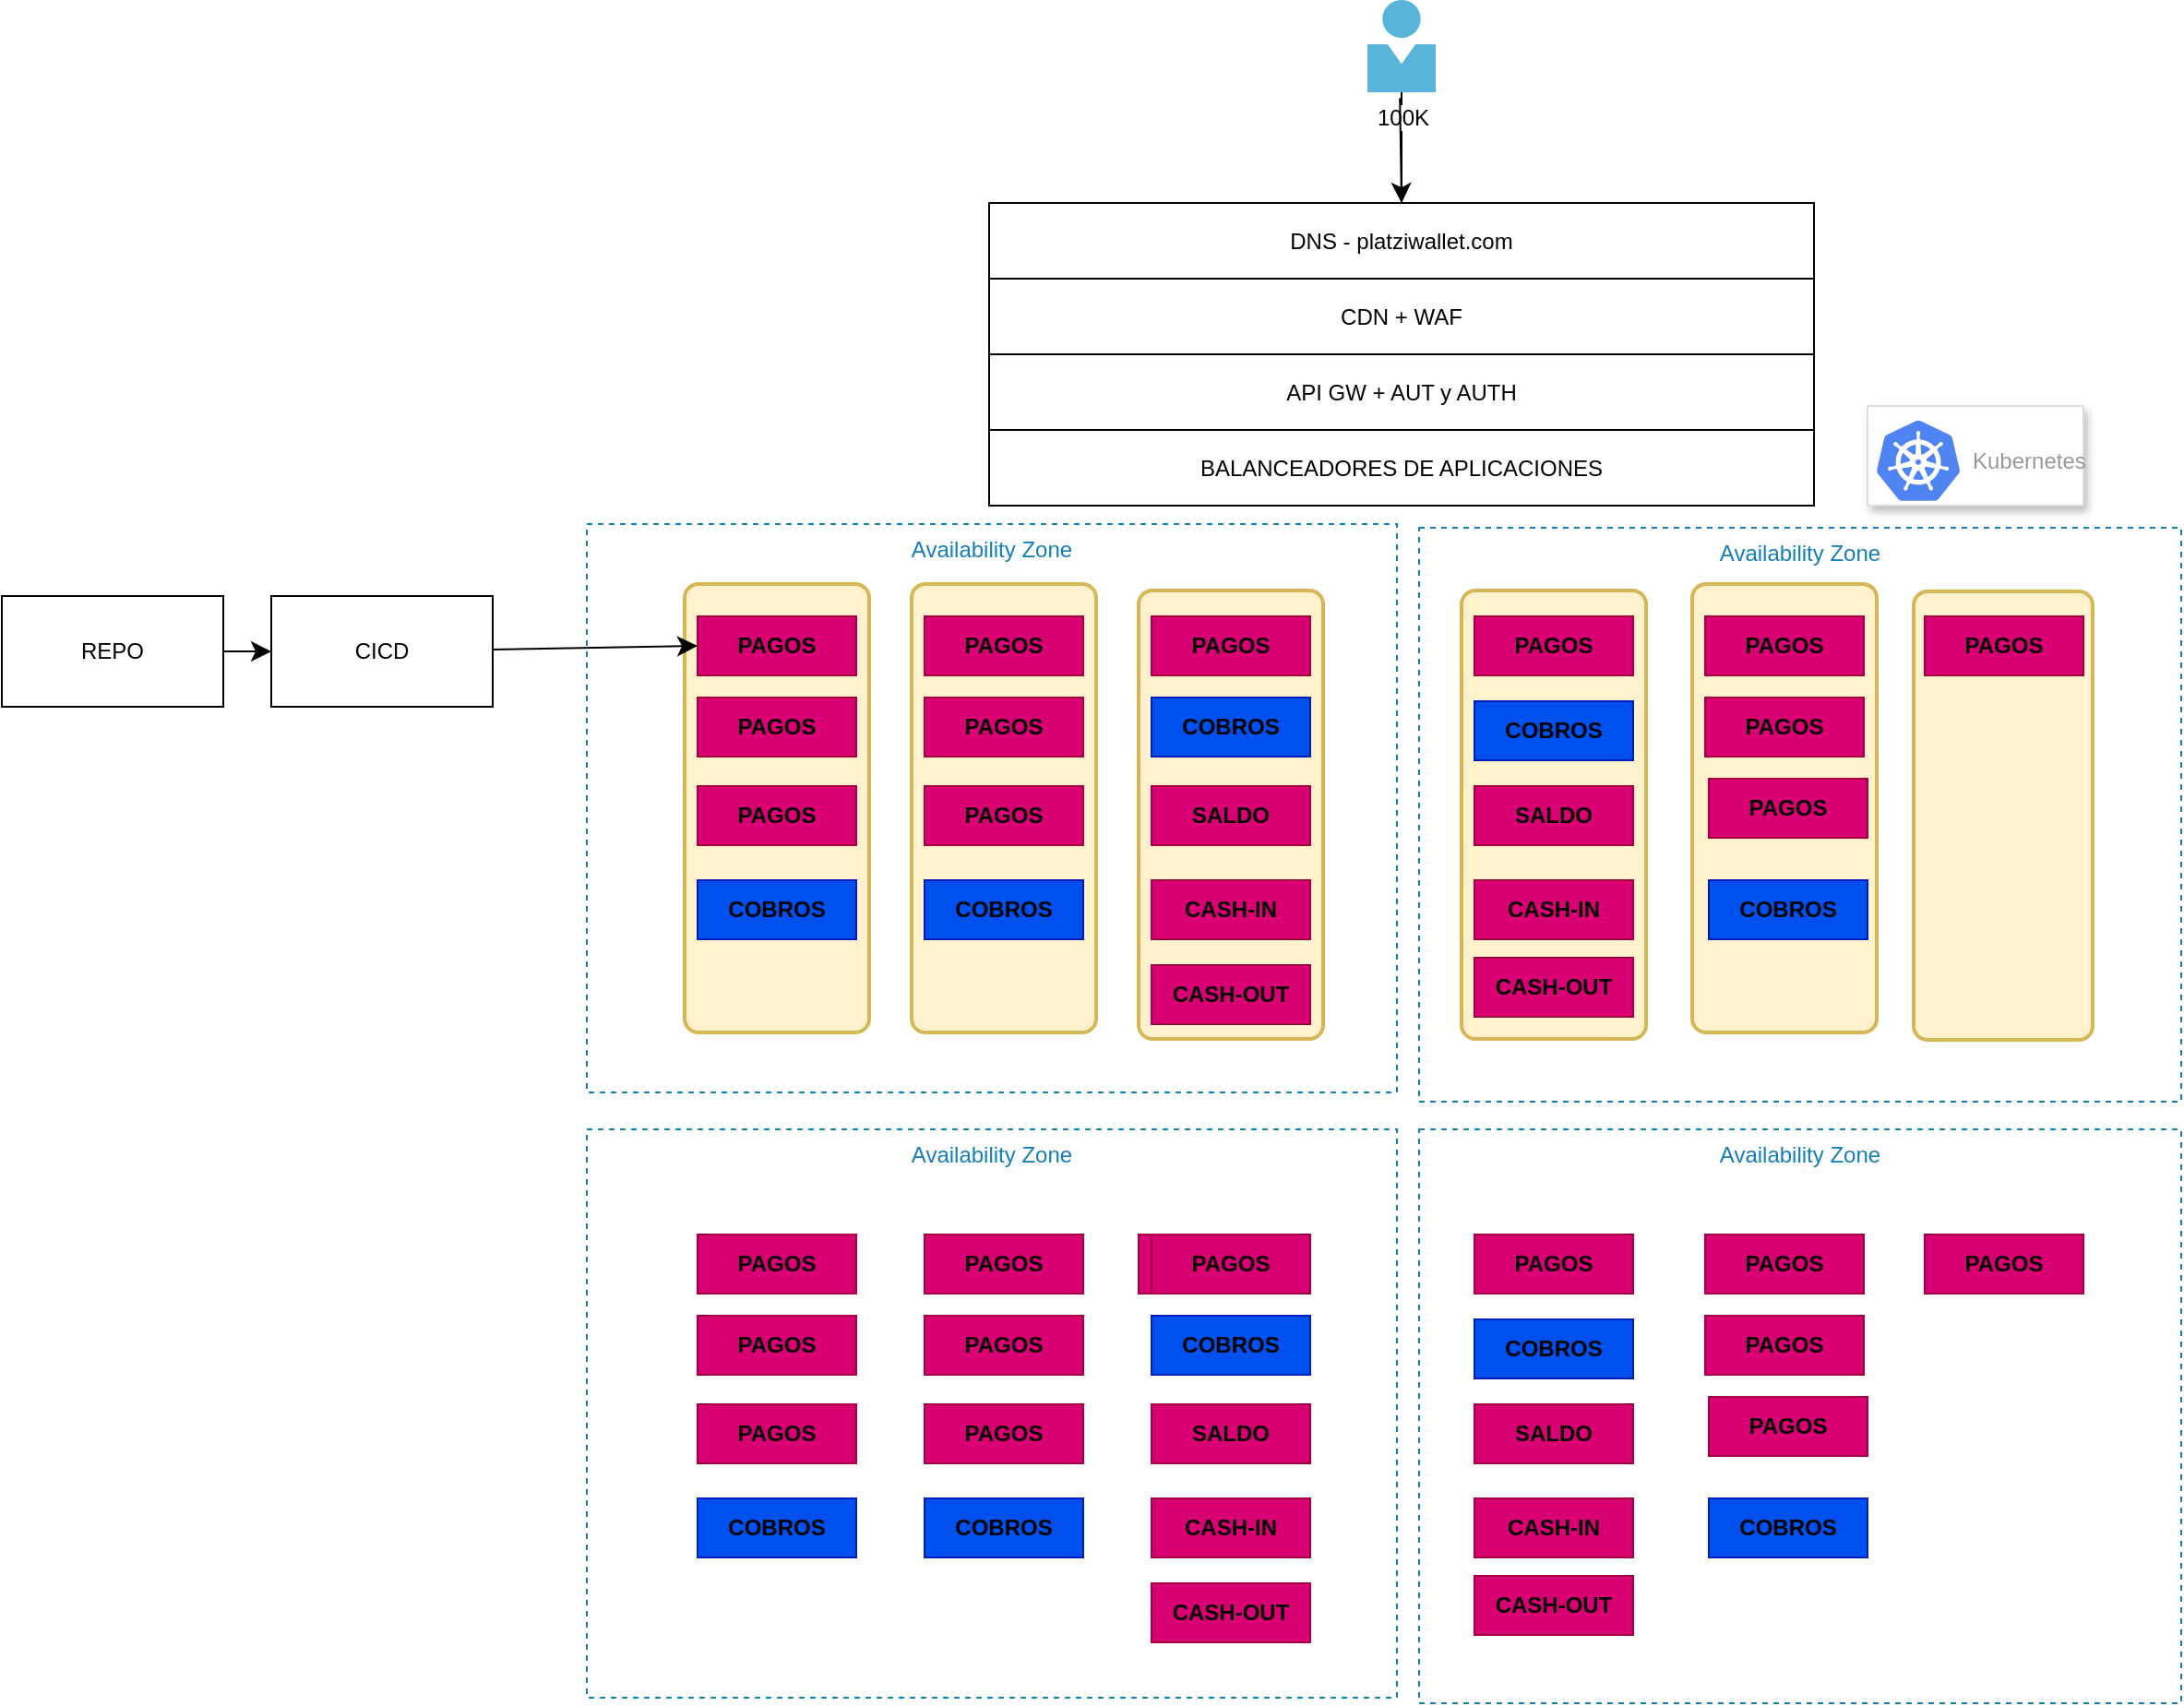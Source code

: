 <mxfile version="26.0.16">
  <diagram name="Página-1" id="fJWF4qBA9bndeROrbCzQ">
    <mxGraphModel dx="1477" dy="1153" grid="0" gridSize="10" guides="1" tooltips="1" connect="1" arrows="1" fold="1" page="0" pageScale="1" pageWidth="827" pageHeight="1169" math="0" shadow="0">
      <root>
        <mxCell id="0" />
        <mxCell id="1" parent="0" />
        <mxCell id="RQp4CGjvATINONpIAZDj-85" value="Availability Zone" style="fillColor=none;strokeColor=#147EBA;dashed=1;verticalAlign=top;fontStyle=0;fontColor=#147EBA;whiteSpace=wrap;html=1;" vertex="1" parent="1">
          <mxGeometry x="-260" y="324" width="439" height="308" as="geometry" />
        </mxCell>
        <mxCell id="RQp4CGjvATINONpIAZDj-35" value="" style="edgeStyle=none;curved=1;rounded=0;orthogonalLoop=1;jettySize=auto;html=1;fontSize=12;startSize=8;endSize=8;" edge="1" parent="1" source="RQp4CGjvATINONpIAZDj-1" target="RQp4CGjvATINONpIAZDj-4">
          <mxGeometry relative="1" as="geometry" />
        </mxCell>
        <mxCell id="RQp4CGjvATINONpIAZDj-1" value="100K" style="image;sketch=0;aspect=fixed;html=1;points=[];align=center;fontSize=12;image=img/lib/mscae/Person.svg;" vertex="1" parent="1">
          <mxGeometry x="163" y="-288" width="37" height="50" as="geometry" />
        </mxCell>
        <mxCell id="RQp4CGjvATINONpIAZDj-2" value="DNS - platziwallet.com" style="rounded=0;whiteSpace=wrap;html=1;" vertex="1" parent="1">
          <mxGeometry x="-42" y="-178" width="447" height="41" as="geometry" />
        </mxCell>
        <mxCell id="RQp4CGjvATINONpIAZDj-3" value="CDN + WAF" style="rounded=0;whiteSpace=wrap;html=1;" vertex="1" parent="1">
          <mxGeometry x="-42" y="-137" width="447" height="41" as="geometry" />
        </mxCell>
        <mxCell id="RQp4CGjvATINONpIAZDj-4" value="API GW + AUT y AUTH" style="rounded=0;whiteSpace=wrap;html=1;" vertex="1" parent="1">
          <mxGeometry x="-42" y="-96" width="447" height="41" as="geometry" />
        </mxCell>
        <mxCell id="RQp4CGjvATINONpIAZDj-5" value="BALANCEADORES DE APLICACIONES" style="rounded=0;whiteSpace=wrap;html=1;" vertex="1" parent="1">
          <mxGeometry x="-42" y="-55" width="447" height="41" as="geometry" />
        </mxCell>
        <mxCell id="RQp4CGjvATINONpIAZDj-6" value="Availability Zone" style="fillColor=none;strokeColor=#147EBA;dashed=1;verticalAlign=top;fontStyle=0;fontColor=#147EBA;whiteSpace=wrap;html=1;" vertex="1" parent="1">
          <mxGeometry x="-260" y="-4" width="439" height="308" as="geometry" />
        </mxCell>
        <mxCell id="RQp4CGjvATINONpIAZDj-7" value="Availability Zone" style="fillColor=none;strokeColor=#147EBA;dashed=1;verticalAlign=top;fontStyle=0;fontColor=#147EBA;whiteSpace=wrap;html=1;" vertex="1" parent="1">
          <mxGeometry x="191" y="-2" width="413" height="311" as="geometry" />
        </mxCell>
        <mxCell id="RQp4CGjvATINONpIAZDj-8" value="" style="strokeColor=#dddddd;shadow=1;strokeWidth=1;rounded=1;absoluteArcSize=1;arcSize=2;" vertex="1" parent="1">
          <mxGeometry x="434" y="-68" width="117" height="54" as="geometry" />
        </mxCell>
        <mxCell id="RQp4CGjvATINONpIAZDj-9" value="Kubernetes" style="sketch=0;dashed=0;connectable=0;html=1;fillColor=#5184F3;strokeColor=none;shape=mxgraph.gcp2.kubernetes_logo;part=1;labelPosition=right;verticalLabelPosition=middle;align=left;verticalAlign=middle;spacingLeft=5;fontColor=#999999;fontSize=12;" vertex="1" parent="RQp4CGjvATINONpIAZDj-8">
          <mxGeometry width="45" height="43.65" relative="1" as="geometry">
            <mxPoint x="5" y="7.675" as="offset" />
          </mxGeometry>
        </mxCell>
        <mxCell id="RQp4CGjvATINONpIAZDj-12" value="" style="rounded=1;whiteSpace=wrap;html=1;absoluteArcSize=1;arcSize=15;strokeWidth=2;fillColor=#fff2cc;strokeColor=#d6b656;" vertex="1" parent="1">
          <mxGeometry x="214" y="32" width="100" height="243" as="geometry" />
        </mxCell>
        <mxCell id="RQp4CGjvATINONpIAZDj-14" value="&lt;b&gt;&lt;font style=&quot;color: rgb(0, 0, 0);&quot;&gt;PAGOS&lt;/font&gt;&lt;/b&gt;" style="rounded=0;whiteSpace=wrap;html=1;fillColor=#d80073;fontColor=#ffffff;strokeColor=#A50040;" vertex="1" parent="1">
          <mxGeometry x="39" y="46" width="86" height="32" as="geometry" />
        </mxCell>
        <mxCell id="RQp4CGjvATINONpIAZDj-15" value="&lt;b&gt;&lt;font style=&quot;color: rgb(0, 0, 0);&quot;&gt;PAGOS&lt;/font&gt;&lt;/b&gt;" style="rounded=0;whiteSpace=wrap;html=1;fillColor=#d80073;fontColor=#ffffff;strokeColor=#A50040;" vertex="1" parent="1">
          <mxGeometry x="221" y="46" width="86" height="32" as="geometry" />
        </mxCell>
        <mxCell id="RQp4CGjvATINONpIAZDj-17" value="&lt;b&gt;&lt;font style=&quot;color: rgb(0, 0, 0);&quot;&gt;SALDO&lt;/font&gt;&lt;/b&gt;" style="rounded=0;whiteSpace=wrap;html=1;fillColor=#d80073;fontColor=#ffffff;strokeColor=#A50040;" vertex="1" parent="1">
          <mxGeometry x="221" y="138" width="86" height="32" as="geometry" />
        </mxCell>
        <mxCell id="RQp4CGjvATINONpIAZDj-18" value="&lt;b&gt;&lt;font style=&quot;color: rgb(0, 0, 0);&quot;&gt;CASH-OUT&lt;/font&gt;&lt;/b&gt;" style="rounded=0;whiteSpace=wrap;html=1;fillColor=#d80073;fontColor=#ffffff;strokeColor=#A50040;" vertex="1" parent="1">
          <mxGeometry x="221" y="231" width="86" height="32" as="geometry" />
        </mxCell>
        <mxCell id="RQp4CGjvATINONpIAZDj-24" value="" style="rounded=1;whiteSpace=wrap;html=1;absoluteArcSize=1;arcSize=15;strokeWidth=2;fillColor=#fff2cc;strokeColor=#d6b656;" vertex="1" parent="1">
          <mxGeometry x="39" y="32" width="100" height="243" as="geometry" />
        </mxCell>
        <mxCell id="RQp4CGjvATINONpIAZDj-25" value="&lt;b&gt;&lt;font style=&quot;color: rgb(0, 0, 0);&quot;&gt;CASH-IN&lt;/font&gt;&lt;/b&gt;" style="rounded=0;whiteSpace=wrap;html=1;fillColor=#d80073;fontColor=#ffffff;strokeColor=#A50040;" vertex="1" parent="1">
          <mxGeometry x="221" y="189" width="86" height="32" as="geometry" />
        </mxCell>
        <mxCell id="RQp4CGjvATINONpIAZDj-27" value="&lt;b&gt;&lt;font style=&quot;color: rgb(0, 0, 0);&quot;&gt;PAGOS&lt;/font&gt;&lt;/b&gt;" style="rounded=0;whiteSpace=wrap;html=1;fillColor=#d80073;fontColor=#ffffff;strokeColor=#A50040;" vertex="1" parent="1">
          <mxGeometry x="46" y="46" width="86" height="32" as="geometry" />
        </mxCell>
        <mxCell id="RQp4CGjvATINONpIAZDj-28" value="&lt;font color=&quot;#000000&quot;&gt;&lt;b&gt;COBROS&lt;/b&gt;&lt;/font&gt;" style="rounded=0;whiteSpace=wrap;html=1;fillColor=#0050ef;fontColor=#ffffff;strokeColor=#001DBC;" vertex="1" parent="1">
          <mxGeometry x="46" y="90" width="86" height="32" as="geometry" />
        </mxCell>
        <mxCell id="RQp4CGjvATINONpIAZDj-29" value="&lt;b&gt;&lt;font style=&quot;color: rgb(0, 0, 0);&quot;&gt;SALDO&lt;/font&gt;&lt;/b&gt;" style="rounded=0;whiteSpace=wrap;html=1;fillColor=#d80073;fontColor=#ffffff;strokeColor=#A50040;" vertex="1" parent="1">
          <mxGeometry x="46" y="138" width="86" height="32" as="geometry" />
        </mxCell>
        <mxCell id="RQp4CGjvATINONpIAZDj-30" value="&lt;b&gt;&lt;font style=&quot;color: rgb(0, 0, 0);&quot;&gt;CASH-IN&lt;/font&gt;&lt;/b&gt;" style="rounded=0;whiteSpace=wrap;html=1;fillColor=#d80073;fontColor=#ffffff;strokeColor=#A50040;" vertex="1" parent="1">
          <mxGeometry x="46" y="189" width="86" height="32" as="geometry" />
        </mxCell>
        <mxCell id="RQp4CGjvATINONpIAZDj-31" value="&lt;b&gt;&lt;font style=&quot;color: rgb(0, 0, 0);&quot;&gt;CASH-OUT&lt;/font&gt;&lt;/b&gt;" style="rounded=0;whiteSpace=wrap;html=1;fillColor=#d80073;fontColor=#ffffff;strokeColor=#A50040;" vertex="1" parent="1">
          <mxGeometry x="46" y="235" width="86" height="32" as="geometry" />
        </mxCell>
        <mxCell id="RQp4CGjvATINONpIAZDj-34" value="" style="endArrow=classic;html=1;rounded=0;fontSize=12;startSize=8;endSize=8;curved=1;exitX=0.476;exitY=1.063;exitDx=0;exitDy=0;exitPerimeter=0;entryX=0.5;entryY=0;entryDx=0;entryDy=0;" edge="1" parent="1" source="RQp4CGjvATINONpIAZDj-1" target="RQp4CGjvATINONpIAZDj-2">
          <mxGeometry width="50" height="50" relative="1" as="geometry">
            <mxPoint x="27" y="35" as="sourcePoint" />
            <mxPoint x="77" y="-15" as="targetPoint" />
          </mxGeometry>
        </mxCell>
        <mxCell id="RQp4CGjvATINONpIAZDj-36" value="" style="rounded=1;whiteSpace=wrap;html=1;absoluteArcSize=1;arcSize=15;strokeWidth=2;fillColor=#fff2cc;strokeColor=#d6b656;" vertex="1" parent="1">
          <mxGeometry x="-84" y="28.5" width="100" height="243" as="geometry" />
        </mxCell>
        <mxCell id="RQp4CGjvATINONpIAZDj-37" value="" style="rounded=1;whiteSpace=wrap;html=1;absoluteArcSize=1;arcSize=15;strokeWidth=2;fillColor=#fff2cc;strokeColor=#d6b656;" vertex="1" parent="1">
          <mxGeometry x="-207" y="28.5" width="100" height="243" as="geometry" />
        </mxCell>
        <mxCell id="RQp4CGjvATINONpIAZDj-38" value="" style="rounded=1;whiteSpace=wrap;html=1;absoluteArcSize=1;arcSize=15;strokeWidth=2;fillColor=#fff2cc;strokeColor=#d6b656;" vertex="1" parent="1">
          <mxGeometry x="339" y="28.5" width="100" height="243" as="geometry" />
        </mxCell>
        <mxCell id="RQp4CGjvATINONpIAZDj-39" value="" style="rounded=1;whiteSpace=wrap;html=1;absoluteArcSize=1;arcSize=15;strokeWidth=2;fillColor=#fff2cc;strokeColor=#d6b656;" vertex="1" parent="1">
          <mxGeometry x="459" y="32.5" width="97" height="243" as="geometry" />
        </mxCell>
        <mxCell id="RQp4CGjvATINONpIAZDj-40" value="&lt;b&gt;&lt;font style=&quot;color: rgb(0, 0, 0);&quot;&gt;PAGOS&lt;/font&gt;&lt;/b&gt;" style="rounded=0;whiteSpace=wrap;html=1;fillColor=#d80073;fontColor=#ffffff;strokeColor=#A50040;" vertex="1" parent="1">
          <mxGeometry x="-77" y="46" width="86" height="32" as="geometry" />
        </mxCell>
        <mxCell id="RQp4CGjvATINONpIAZDj-41" value="&lt;b&gt;&lt;font style=&quot;color: rgb(0, 0, 0);&quot;&gt;PAGOS&lt;/font&gt;&lt;/b&gt;" style="rounded=0;whiteSpace=wrap;html=1;fillColor=#d80073;fontColor=#ffffff;strokeColor=#A50040;" vertex="1" parent="1">
          <mxGeometry x="-200" y="46" width="86" height="32" as="geometry" />
        </mxCell>
        <mxCell id="RQp4CGjvATINONpIAZDj-42" value="&lt;b&gt;&lt;font style=&quot;color: rgb(0, 0, 0);&quot;&gt;PAGOS&lt;/font&gt;&lt;/b&gt;" style="rounded=0;whiteSpace=wrap;html=1;fillColor=#d80073;fontColor=#ffffff;strokeColor=#A50040;" vertex="1" parent="1">
          <mxGeometry x="346" y="46" width="86" height="32" as="geometry" />
        </mxCell>
        <mxCell id="RQp4CGjvATINONpIAZDj-43" value="&lt;b&gt;&lt;font style=&quot;color: rgb(0, 0, 0);&quot;&gt;PAGOS&lt;/font&gt;&lt;/b&gt;" style="rounded=0;whiteSpace=wrap;html=1;fillColor=#d80073;fontColor=#ffffff;strokeColor=#A50040;" vertex="1" parent="1">
          <mxGeometry x="465" y="46" width="86" height="32" as="geometry" />
        </mxCell>
        <mxCell id="RQp4CGjvATINONpIAZDj-44" value="&lt;b&gt;&lt;font style=&quot;color: rgb(0, 0, 0);&quot;&gt;PAGOS&lt;/font&gt;&lt;/b&gt;" style="rounded=0;whiteSpace=wrap;html=1;fillColor=#d80073;fontColor=#ffffff;strokeColor=#A50040;" vertex="1" parent="1">
          <mxGeometry x="-77" y="90" width="86" height="32" as="geometry" />
        </mxCell>
        <mxCell id="RQp4CGjvATINONpIAZDj-45" value="&lt;b&gt;&lt;font style=&quot;color: rgb(0, 0, 0);&quot;&gt;PAGOS&lt;/font&gt;&lt;/b&gt;" style="rounded=0;whiteSpace=wrap;html=1;fillColor=#d80073;fontColor=#ffffff;strokeColor=#A50040;" vertex="1" parent="1">
          <mxGeometry x="-77" y="138" width="86" height="32" as="geometry" />
        </mxCell>
        <mxCell id="RQp4CGjvATINONpIAZDj-46" value="&lt;font color=&quot;#000000&quot;&gt;&lt;b&gt;COBROS&lt;/b&gt;&lt;/font&gt;" style="rounded=0;whiteSpace=wrap;html=1;fillColor=#0050ef;fontColor=#ffffff;strokeColor=#001DBC;" vertex="1" parent="1">
          <mxGeometry x="-77" y="189" width="86" height="32" as="geometry" />
        </mxCell>
        <mxCell id="RQp4CGjvATINONpIAZDj-47" value="&lt;b&gt;&lt;font style=&quot;color: rgb(0, 0, 0);&quot;&gt;PAGOS&lt;/font&gt;&lt;/b&gt;" style="rounded=0;whiteSpace=wrap;html=1;fillColor=#d80073;fontColor=#ffffff;strokeColor=#A50040;" vertex="1" parent="1">
          <mxGeometry x="346" y="90" width="86" height="32" as="geometry" />
        </mxCell>
        <mxCell id="RQp4CGjvATINONpIAZDj-48" value="&lt;b&gt;&lt;font style=&quot;color: rgb(0, 0, 0);&quot;&gt;PAGOS&lt;/font&gt;&lt;/b&gt;" style="rounded=0;whiteSpace=wrap;html=1;fillColor=#d80073;fontColor=#ffffff;strokeColor=#A50040;" vertex="1" parent="1">
          <mxGeometry x="348" y="134" width="86" height="32" as="geometry" />
        </mxCell>
        <mxCell id="RQp4CGjvATINONpIAZDj-49" value="&lt;b&gt;&lt;font style=&quot;color: rgb(0, 0, 0);&quot;&gt;PAGOS&lt;/font&gt;&lt;/b&gt;" style="rounded=0;whiteSpace=wrap;html=1;fillColor=#d80073;fontColor=#ffffff;strokeColor=#A50040;" vertex="1" parent="1">
          <mxGeometry x="-200" y="90" width="86" height="32" as="geometry" />
        </mxCell>
        <mxCell id="RQp4CGjvATINONpIAZDj-50" value="&lt;b&gt;&lt;font style=&quot;color: rgb(0, 0, 0);&quot;&gt;PAGOS&lt;/font&gt;&lt;/b&gt;" style="rounded=0;whiteSpace=wrap;html=1;fillColor=#d80073;fontColor=#ffffff;strokeColor=#A50040;" vertex="1" parent="1">
          <mxGeometry x="-200" y="138" width="86" height="32" as="geometry" />
        </mxCell>
        <mxCell id="RQp4CGjvATINONpIAZDj-51" value="&lt;font color=&quot;#000000&quot;&gt;&lt;b&gt;COBROS&lt;/b&gt;&lt;/font&gt;" style="rounded=0;whiteSpace=wrap;html=1;fillColor=#0050ef;fontColor=#ffffff;strokeColor=#001DBC;" vertex="1" parent="1">
          <mxGeometry x="-200" y="189" width="86" height="32" as="geometry" />
        </mxCell>
        <mxCell id="RQp4CGjvATINONpIAZDj-52" value="&lt;font color=&quot;#000000&quot;&gt;&lt;b&gt;COBROS&lt;/b&gt;&lt;/font&gt;" style="rounded=0;whiteSpace=wrap;html=1;fillColor=#0050ef;fontColor=#ffffff;strokeColor=#001DBC;" vertex="1" parent="1">
          <mxGeometry x="221" y="92" width="86" height="32" as="geometry" />
        </mxCell>
        <mxCell id="RQp4CGjvATINONpIAZDj-53" value="&lt;font color=&quot;#000000&quot;&gt;&lt;b&gt;COBROS&lt;/b&gt;&lt;/font&gt;" style="rounded=0;whiteSpace=wrap;html=1;fillColor=#0050ef;fontColor=#ffffff;strokeColor=#001DBC;" vertex="1" parent="1">
          <mxGeometry x="348" y="189" width="86" height="32" as="geometry" />
        </mxCell>
        <mxCell id="RQp4CGjvATINONpIAZDj-54" value="Availability Zone" style="fillColor=none;strokeColor=#147EBA;dashed=1;verticalAlign=top;fontStyle=0;fontColor=#147EBA;whiteSpace=wrap;html=1;" vertex="1" parent="1">
          <mxGeometry x="191" y="324" width="413" height="311" as="geometry" />
        </mxCell>
        <mxCell id="RQp4CGjvATINONpIAZDj-56" value="&lt;b&gt;&lt;font style=&quot;color: rgb(0, 0, 0);&quot;&gt;PAGOS&lt;/font&gt;&lt;/b&gt;" style="rounded=0;whiteSpace=wrap;html=1;fillColor=#d80073;fontColor=#ffffff;strokeColor=#A50040;" vertex="1" parent="1">
          <mxGeometry x="39" y="381" width="86" height="32" as="geometry" />
        </mxCell>
        <mxCell id="RQp4CGjvATINONpIAZDj-57" value="&lt;b&gt;&lt;font style=&quot;color: rgb(0, 0, 0);&quot;&gt;PAGOS&lt;/font&gt;&lt;/b&gt;" style="rounded=0;whiteSpace=wrap;html=1;fillColor=#d80073;fontColor=#ffffff;strokeColor=#A50040;" vertex="1" parent="1">
          <mxGeometry x="221" y="381" width="86" height="32" as="geometry" />
        </mxCell>
        <mxCell id="RQp4CGjvATINONpIAZDj-58" value="&lt;b&gt;&lt;font style=&quot;color: rgb(0, 0, 0);&quot;&gt;SALDO&lt;/font&gt;&lt;/b&gt;" style="rounded=0;whiteSpace=wrap;html=1;fillColor=#d80073;fontColor=#ffffff;strokeColor=#A50040;" vertex="1" parent="1">
          <mxGeometry x="221" y="473" width="86" height="32" as="geometry" />
        </mxCell>
        <mxCell id="RQp4CGjvATINONpIAZDj-59" value="&lt;b&gt;&lt;font style=&quot;color: rgb(0, 0, 0);&quot;&gt;CASH-OUT&lt;/font&gt;&lt;/b&gt;" style="rounded=0;whiteSpace=wrap;html=1;fillColor=#d80073;fontColor=#ffffff;strokeColor=#A50040;" vertex="1" parent="1">
          <mxGeometry x="221" y="566" width="86" height="32" as="geometry" />
        </mxCell>
        <mxCell id="RQp4CGjvATINONpIAZDj-61" value="&lt;b&gt;&lt;font style=&quot;color: rgb(0, 0, 0);&quot;&gt;CASH-IN&lt;/font&gt;&lt;/b&gt;" style="rounded=0;whiteSpace=wrap;html=1;fillColor=#d80073;fontColor=#ffffff;strokeColor=#A50040;" vertex="1" parent="1">
          <mxGeometry x="221" y="524" width="86" height="32" as="geometry" />
        </mxCell>
        <mxCell id="RQp4CGjvATINONpIAZDj-62" value="&lt;b&gt;&lt;font style=&quot;color: rgb(0, 0, 0);&quot;&gt;PAGOS&lt;/font&gt;&lt;/b&gt;" style="rounded=0;whiteSpace=wrap;html=1;fillColor=#d80073;fontColor=#ffffff;strokeColor=#A50040;" vertex="1" parent="1">
          <mxGeometry x="46" y="381" width="86" height="32" as="geometry" />
        </mxCell>
        <mxCell id="RQp4CGjvATINONpIAZDj-63" value="&lt;font color=&quot;#000000&quot;&gt;&lt;b&gt;COBROS&lt;/b&gt;&lt;/font&gt;" style="rounded=0;whiteSpace=wrap;html=1;fillColor=#0050ef;fontColor=#ffffff;strokeColor=#001DBC;" vertex="1" parent="1">
          <mxGeometry x="46" y="425" width="86" height="32" as="geometry" />
        </mxCell>
        <mxCell id="RQp4CGjvATINONpIAZDj-64" value="&lt;b&gt;&lt;font style=&quot;color: rgb(0, 0, 0);&quot;&gt;SALDO&lt;/font&gt;&lt;/b&gt;" style="rounded=0;whiteSpace=wrap;html=1;fillColor=#d80073;fontColor=#ffffff;strokeColor=#A50040;" vertex="1" parent="1">
          <mxGeometry x="46" y="473" width="86" height="32" as="geometry" />
        </mxCell>
        <mxCell id="RQp4CGjvATINONpIAZDj-65" value="&lt;b&gt;&lt;font style=&quot;color: rgb(0, 0, 0);&quot;&gt;CASH-IN&lt;/font&gt;&lt;/b&gt;" style="rounded=0;whiteSpace=wrap;html=1;fillColor=#d80073;fontColor=#ffffff;strokeColor=#A50040;" vertex="1" parent="1">
          <mxGeometry x="46" y="524" width="86" height="32" as="geometry" />
        </mxCell>
        <mxCell id="RQp4CGjvATINONpIAZDj-66" value="&lt;b&gt;&lt;font style=&quot;color: rgb(0, 0, 0);&quot;&gt;CASH-OUT&lt;/font&gt;&lt;/b&gt;" style="rounded=0;whiteSpace=wrap;html=1;fillColor=#d80073;fontColor=#ffffff;strokeColor=#A50040;" vertex="1" parent="1">
          <mxGeometry x="46" y="570" width="86" height="32" as="geometry" />
        </mxCell>
        <mxCell id="RQp4CGjvATINONpIAZDj-71" value="&lt;b&gt;&lt;font style=&quot;color: rgb(0, 0, 0);&quot;&gt;PAGOS&lt;/font&gt;&lt;/b&gt;" style="rounded=0;whiteSpace=wrap;html=1;fillColor=#d80073;fontColor=#ffffff;strokeColor=#A50040;" vertex="1" parent="1">
          <mxGeometry x="-77" y="381" width="86" height="32" as="geometry" />
        </mxCell>
        <mxCell id="RQp4CGjvATINONpIAZDj-72" value="&lt;b&gt;&lt;font style=&quot;color: rgb(0, 0, 0);&quot;&gt;PAGOS&lt;/font&gt;&lt;/b&gt;" style="rounded=0;whiteSpace=wrap;html=1;fillColor=#d80073;fontColor=#ffffff;strokeColor=#A50040;" vertex="1" parent="1">
          <mxGeometry x="-200" y="381" width="86" height="32" as="geometry" />
        </mxCell>
        <mxCell id="RQp4CGjvATINONpIAZDj-73" value="&lt;b&gt;&lt;font style=&quot;color: rgb(0, 0, 0);&quot;&gt;PAGOS&lt;/font&gt;&lt;/b&gt;" style="rounded=0;whiteSpace=wrap;html=1;fillColor=#d80073;fontColor=#ffffff;strokeColor=#A50040;" vertex="1" parent="1">
          <mxGeometry x="346" y="381" width="86" height="32" as="geometry" />
        </mxCell>
        <mxCell id="RQp4CGjvATINONpIAZDj-74" value="&lt;b&gt;&lt;font style=&quot;color: rgb(0, 0, 0);&quot;&gt;PAGOS&lt;/font&gt;&lt;/b&gt;" style="rounded=0;whiteSpace=wrap;html=1;fillColor=#d80073;fontColor=#ffffff;strokeColor=#A50040;" vertex="1" parent="1">
          <mxGeometry x="465" y="381" width="86" height="32" as="geometry" />
        </mxCell>
        <mxCell id="RQp4CGjvATINONpIAZDj-75" value="&lt;b&gt;&lt;font style=&quot;color: rgb(0, 0, 0);&quot;&gt;PAGOS&lt;/font&gt;&lt;/b&gt;" style="rounded=0;whiteSpace=wrap;html=1;fillColor=#d80073;fontColor=#ffffff;strokeColor=#A50040;" vertex="1" parent="1">
          <mxGeometry x="-77" y="425" width="86" height="32" as="geometry" />
        </mxCell>
        <mxCell id="RQp4CGjvATINONpIAZDj-76" value="&lt;b&gt;&lt;font style=&quot;color: rgb(0, 0, 0);&quot;&gt;PAGOS&lt;/font&gt;&lt;/b&gt;" style="rounded=0;whiteSpace=wrap;html=1;fillColor=#d80073;fontColor=#ffffff;strokeColor=#A50040;" vertex="1" parent="1">
          <mxGeometry x="-77" y="473" width="86" height="32" as="geometry" />
        </mxCell>
        <mxCell id="RQp4CGjvATINONpIAZDj-77" value="&lt;font color=&quot;#000000&quot;&gt;&lt;b&gt;COBROS&lt;/b&gt;&lt;/font&gt;" style="rounded=0;whiteSpace=wrap;html=1;fillColor=#0050ef;fontColor=#ffffff;strokeColor=#001DBC;" vertex="1" parent="1">
          <mxGeometry x="-77" y="524" width="86" height="32" as="geometry" />
        </mxCell>
        <mxCell id="RQp4CGjvATINONpIAZDj-78" value="&lt;b&gt;&lt;font style=&quot;color: rgb(0, 0, 0);&quot;&gt;PAGOS&lt;/font&gt;&lt;/b&gt;" style="rounded=0;whiteSpace=wrap;html=1;fillColor=#d80073;fontColor=#ffffff;strokeColor=#A50040;" vertex="1" parent="1">
          <mxGeometry x="346" y="425" width="86" height="32" as="geometry" />
        </mxCell>
        <mxCell id="RQp4CGjvATINONpIAZDj-79" value="&lt;b&gt;&lt;font style=&quot;color: rgb(0, 0, 0);&quot;&gt;PAGOS&lt;/font&gt;&lt;/b&gt;" style="rounded=0;whiteSpace=wrap;html=1;fillColor=#d80073;fontColor=#ffffff;strokeColor=#A50040;" vertex="1" parent="1">
          <mxGeometry x="348" y="469" width="86" height="32" as="geometry" />
        </mxCell>
        <mxCell id="RQp4CGjvATINONpIAZDj-80" value="&lt;b&gt;&lt;font style=&quot;color: rgb(0, 0, 0);&quot;&gt;PAGOS&lt;/font&gt;&lt;/b&gt;" style="rounded=0;whiteSpace=wrap;html=1;fillColor=#d80073;fontColor=#ffffff;strokeColor=#A50040;" vertex="1" parent="1">
          <mxGeometry x="-200" y="425" width="86" height="32" as="geometry" />
        </mxCell>
        <mxCell id="RQp4CGjvATINONpIAZDj-81" value="&lt;b&gt;&lt;font style=&quot;color: rgb(0, 0, 0);&quot;&gt;PAGOS&lt;/font&gt;&lt;/b&gt;" style="rounded=0;whiteSpace=wrap;html=1;fillColor=#d80073;fontColor=#ffffff;strokeColor=#A50040;" vertex="1" parent="1">
          <mxGeometry x="-200" y="473" width="86" height="32" as="geometry" />
        </mxCell>
        <mxCell id="RQp4CGjvATINONpIAZDj-82" value="&lt;font color=&quot;#000000&quot;&gt;&lt;b&gt;COBROS&lt;/b&gt;&lt;/font&gt;" style="rounded=0;whiteSpace=wrap;html=1;fillColor=#0050ef;fontColor=#ffffff;strokeColor=#001DBC;" vertex="1" parent="1">
          <mxGeometry x="-200" y="524" width="86" height="32" as="geometry" />
        </mxCell>
        <mxCell id="RQp4CGjvATINONpIAZDj-83" value="&lt;font color=&quot;#000000&quot;&gt;&lt;b&gt;COBROS&lt;/b&gt;&lt;/font&gt;" style="rounded=0;whiteSpace=wrap;html=1;fillColor=#0050ef;fontColor=#ffffff;strokeColor=#001DBC;" vertex="1" parent="1">
          <mxGeometry x="221" y="427" width="86" height="32" as="geometry" />
        </mxCell>
        <mxCell id="RQp4CGjvATINONpIAZDj-84" value="&lt;font color=&quot;#000000&quot;&gt;&lt;b&gt;COBROS&lt;/b&gt;&lt;/font&gt;" style="rounded=0;whiteSpace=wrap;html=1;fillColor=#0050ef;fontColor=#ffffff;strokeColor=#001DBC;" vertex="1" parent="1">
          <mxGeometry x="348" y="524" width="86" height="32" as="geometry" />
        </mxCell>
        <mxCell id="RQp4CGjvATINONpIAZDj-88" style="edgeStyle=none;curved=1;rounded=0;orthogonalLoop=1;jettySize=auto;html=1;entryX=0;entryY=0.5;entryDx=0;entryDy=0;fontSize=12;startSize=8;endSize=8;" edge="1" parent="1" source="RQp4CGjvATINONpIAZDj-86" target="RQp4CGjvATINONpIAZDj-41">
          <mxGeometry relative="1" as="geometry" />
        </mxCell>
        <mxCell id="RQp4CGjvATINONpIAZDj-86" value="CICD" style="rounded=0;whiteSpace=wrap;html=1;" vertex="1" parent="1">
          <mxGeometry x="-431" y="35" width="120" height="60" as="geometry" />
        </mxCell>
        <mxCell id="RQp4CGjvATINONpIAZDj-89" value="" style="edgeStyle=none;curved=1;rounded=0;orthogonalLoop=1;jettySize=auto;html=1;fontSize=12;startSize=8;endSize=8;" edge="1" parent="1" source="RQp4CGjvATINONpIAZDj-87" target="RQp4CGjvATINONpIAZDj-86">
          <mxGeometry relative="1" as="geometry" />
        </mxCell>
        <mxCell id="RQp4CGjvATINONpIAZDj-87" value="REPO" style="rounded=0;whiteSpace=wrap;html=1;" vertex="1" parent="1">
          <mxGeometry x="-577" y="35" width="120" height="60" as="geometry" />
        </mxCell>
      </root>
    </mxGraphModel>
  </diagram>
</mxfile>
